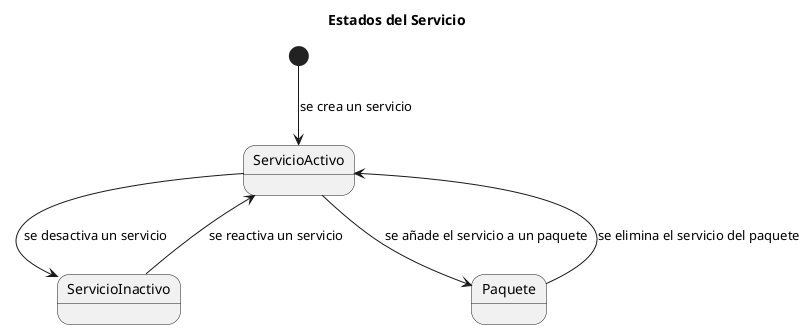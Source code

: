 @startuml

Title Estados del Servicio

[*] --> ServicioActivo : se crea un servicio
ServicioActivo--> ServicioInactivo : se desactiva un servicio
ServicioInactivo--> ServicioActivo : se reactiva un servicio
ServicioActivo-->Paquete :se añade el servicio a un paquete
Paquete --> ServicioActivo : se elimina el servicio del paquete

@enduml